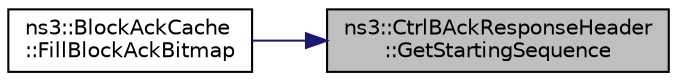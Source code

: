 digraph "ns3::CtrlBAckResponseHeader::GetStartingSequence"
{
 // LATEX_PDF_SIZE
  edge [fontname="Helvetica",fontsize="10",labelfontname="Helvetica",labelfontsize="10"];
  node [fontname="Helvetica",fontsize="10",shape=record];
  rankdir="RL";
  Node1 [label="ns3::CtrlBAckResponseHeader\l::GetStartingSequence",height=0.2,width=0.4,color="black", fillcolor="grey75", style="filled", fontcolor="black",tooltip="Return the starting sequence number."];
  Node1 -> Node2 [dir="back",color="midnightblue",fontsize="10",style="solid",fontname="Helvetica"];
  Node2 [label="ns3::BlockAckCache\l::FillBlockAckBitmap",height=0.2,width=0.4,color="black", fillcolor="white", style="filled",URL="$classns3_1_1_block_ack_cache.html#a53f2f4c162a246e6d3f5de4c32f69c01",tooltip="Fill block ack bitmap function."];
}
